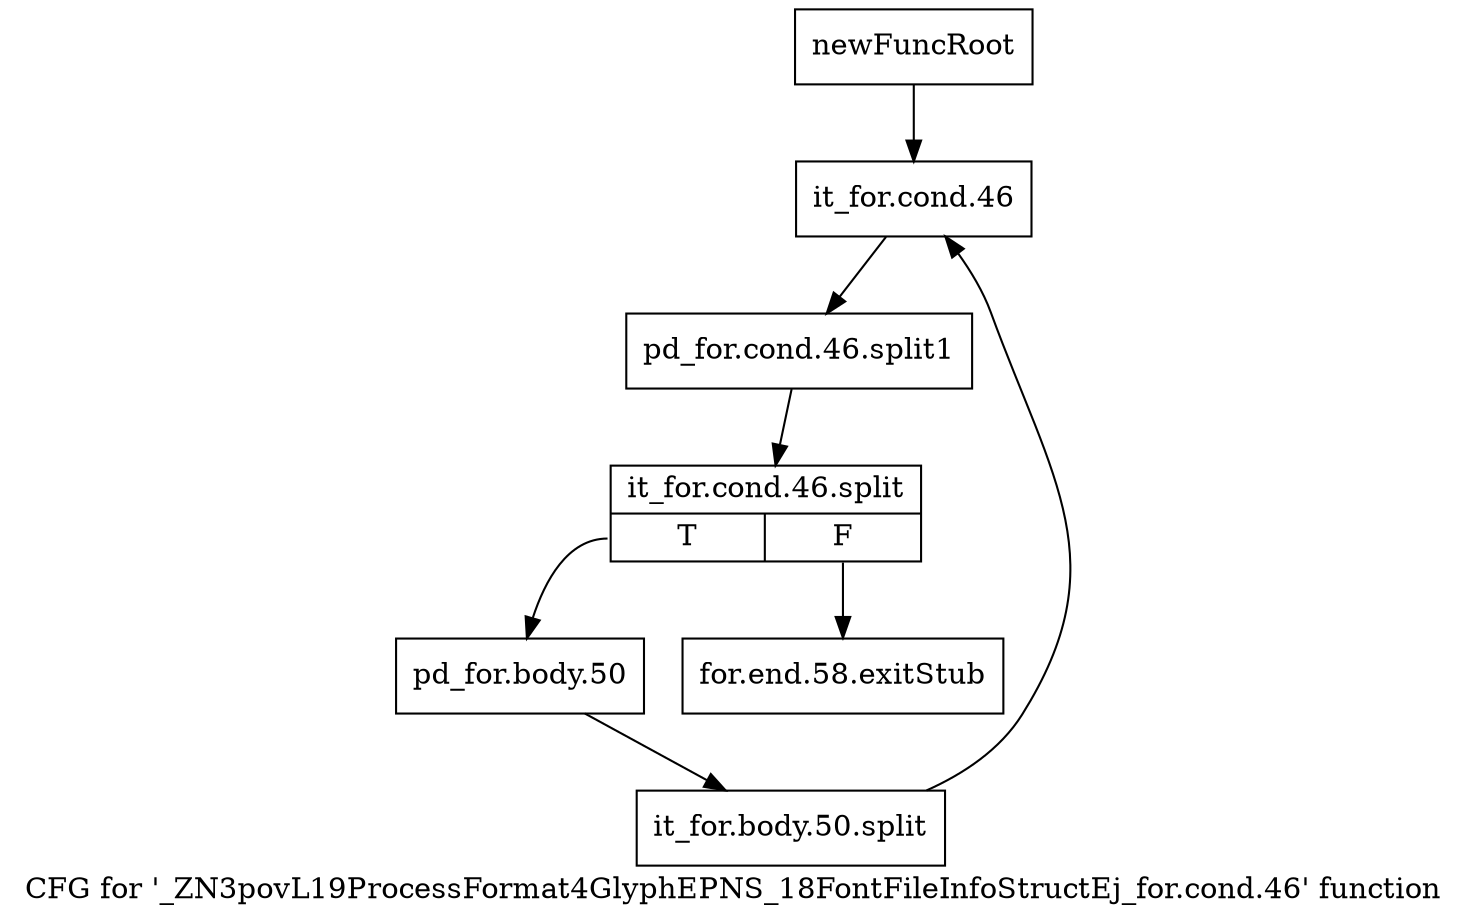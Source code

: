 digraph "CFG for '_ZN3povL19ProcessFormat4GlyphEPNS_18FontFileInfoStructEj_for.cond.46' function" {
	label="CFG for '_ZN3povL19ProcessFormat4GlyphEPNS_18FontFileInfoStructEj_for.cond.46' function";

	Node0x2db40b0 [shape=record,label="{newFuncRoot}"];
	Node0x2db40b0 -> Node0x2db4150;
	Node0x2db4100 [shape=record,label="{for.end.58.exitStub}"];
	Node0x2db4150 [shape=record,label="{it_for.cond.46}"];
	Node0x2db4150 -> Node0x392b690;
	Node0x392b690 [shape=record,label="{pd_for.cond.46.split1}"];
	Node0x392b690 -> Node0x39b3890;
	Node0x39b3890 [shape=record,label="{it_for.cond.46.split|{<s0>T|<s1>F}}"];
	Node0x39b3890:s0 -> Node0x2db41a0;
	Node0x39b3890:s1 -> Node0x2db4100;
	Node0x2db41a0 [shape=record,label="{pd_for.body.50}"];
	Node0x2db41a0 -> Node0x3874a60;
	Node0x3874a60 [shape=record,label="{it_for.body.50.split}"];
	Node0x3874a60 -> Node0x2db4150;
}
